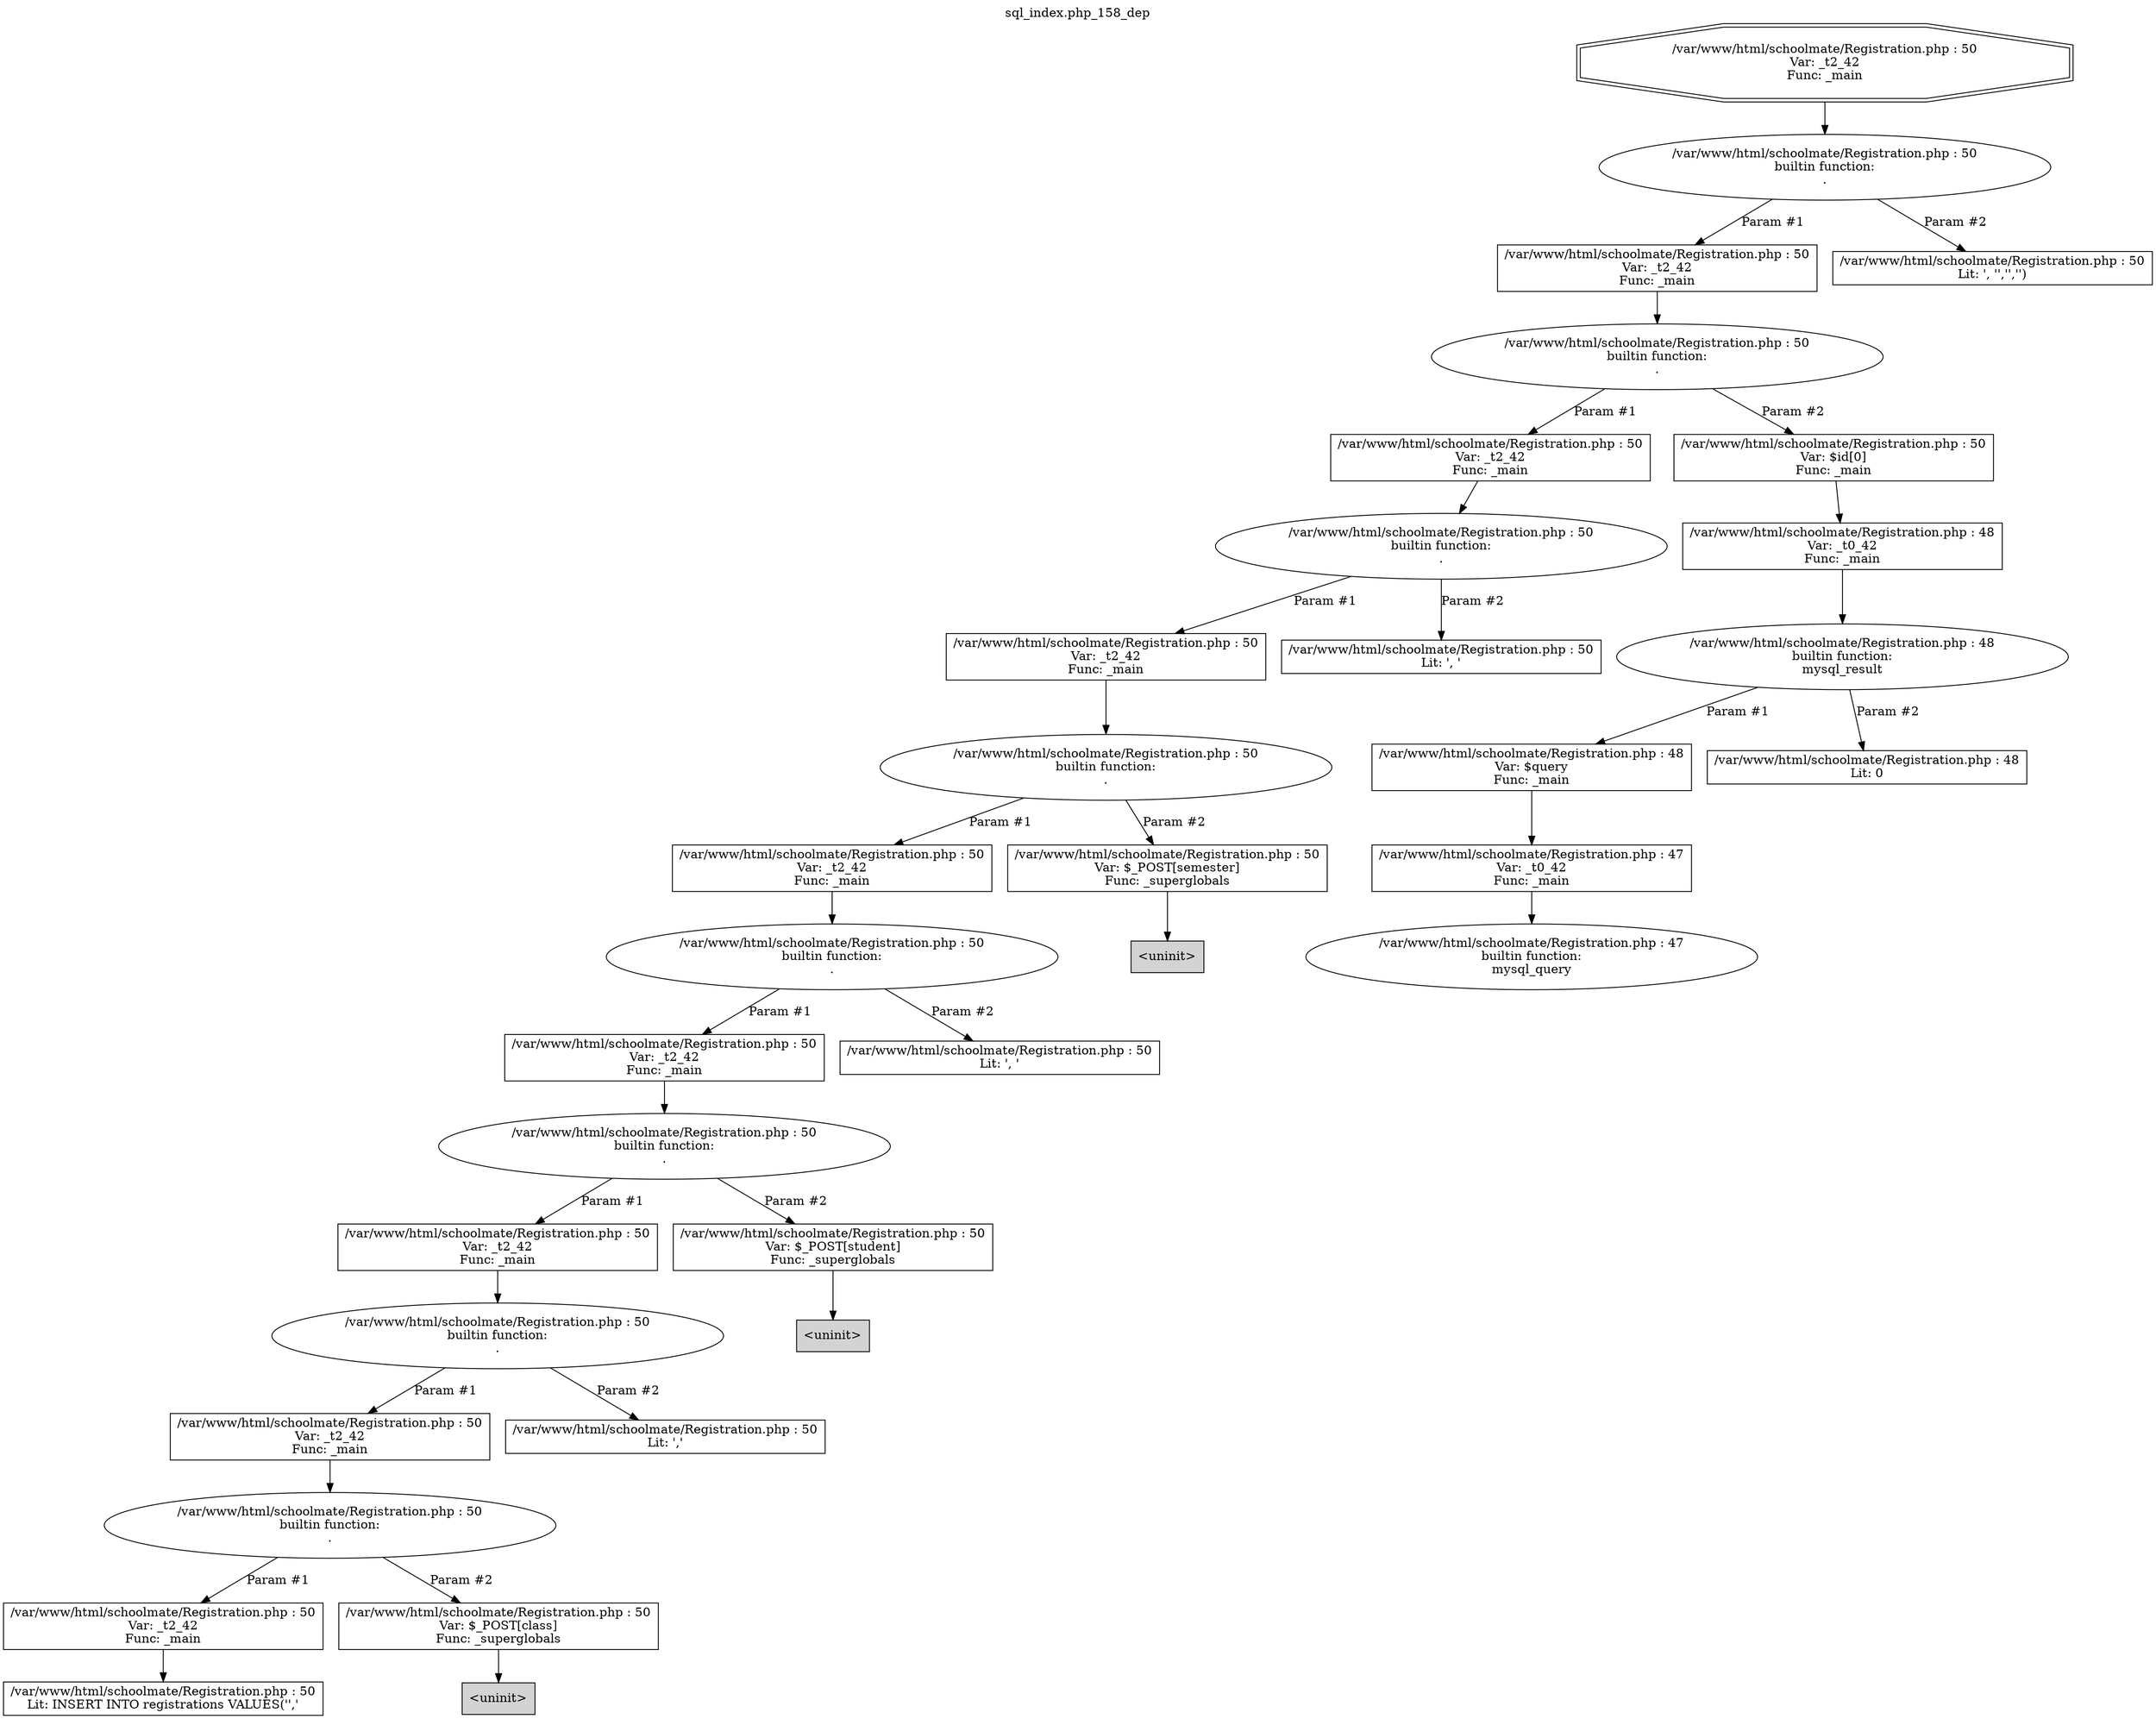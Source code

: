 digraph cfg {
  label="sql_index.php_158_dep";
  labelloc=t;
  n1 [shape=doubleoctagon, label="/var/www/html/schoolmate/Registration.php : 50\nVar: _t2_42\nFunc: _main\n"];
  n2 [shape=ellipse, label="/var/www/html/schoolmate/Registration.php : 50\nbuiltin function:\n.\n"];
  n3 [shape=box, label="/var/www/html/schoolmate/Registration.php : 50\nVar: _t2_42\nFunc: _main\n"];
  n4 [shape=ellipse, label="/var/www/html/schoolmate/Registration.php : 50\nbuiltin function:\n.\n"];
  n5 [shape=box, label="/var/www/html/schoolmate/Registration.php : 50\nVar: _t2_42\nFunc: _main\n"];
  n6 [shape=ellipse, label="/var/www/html/schoolmate/Registration.php : 50\nbuiltin function:\n.\n"];
  n7 [shape=box, label="/var/www/html/schoolmate/Registration.php : 50\nVar: _t2_42\nFunc: _main\n"];
  n8 [shape=ellipse, label="/var/www/html/schoolmate/Registration.php : 50\nbuiltin function:\n.\n"];
  n9 [shape=box, label="/var/www/html/schoolmate/Registration.php : 50\nVar: _t2_42\nFunc: _main\n"];
  n10 [shape=ellipse, label="/var/www/html/schoolmate/Registration.php : 50\nbuiltin function:\n.\n"];
  n11 [shape=box, label="/var/www/html/schoolmate/Registration.php : 50\nVar: _t2_42\nFunc: _main\n"];
  n12 [shape=ellipse, label="/var/www/html/schoolmate/Registration.php : 50\nbuiltin function:\n.\n"];
  n13 [shape=box, label="/var/www/html/schoolmate/Registration.php : 50\nVar: _t2_42\nFunc: _main\n"];
  n14 [shape=ellipse, label="/var/www/html/schoolmate/Registration.php : 50\nbuiltin function:\n.\n"];
  n15 [shape=box, label="/var/www/html/schoolmate/Registration.php : 50\nVar: _t2_42\nFunc: _main\n"];
  n16 [shape=ellipse, label="/var/www/html/schoolmate/Registration.php : 50\nbuiltin function:\n.\n"];
  n17 [shape=box, label="/var/www/html/schoolmate/Registration.php : 50\nVar: _t2_42\nFunc: _main\n"];
  n18 [shape=box, label="/var/www/html/schoolmate/Registration.php : 50\nLit: INSERT INTO registrations VALUES('','\n"];
  n19 [shape=box, label="/var/www/html/schoolmate/Registration.php : 50\nVar: $_POST[class]\nFunc: _superglobals\n"];
  n20 [shape=box, label="<uninit>",style=filled];
  n21 [shape=box, label="/var/www/html/schoolmate/Registration.php : 50\nLit: ','\n"];
  n22 [shape=box, label="/var/www/html/schoolmate/Registration.php : 50\nVar: $_POST[student]\nFunc: _superglobals\n"];
  n23 [shape=box, label="<uninit>",style=filled];
  n24 [shape=box, label="/var/www/html/schoolmate/Registration.php : 50\nLit: ', '\n"];
  n25 [shape=box, label="/var/www/html/schoolmate/Registration.php : 50\nVar: $_POST[semester]\nFunc: _superglobals\n"];
  n26 [shape=box, label="<uninit>",style=filled];
  n27 [shape=box, label="/var/www/html/schoolmate/Registration.php : 50\nLit: ', '\n"];
  n28 [shape=box, label="/var/www/html/schoolmate/Registration.php : 50\nVar: $id[0]\nFunc: _main\n"];
  n29 [shape=box, label="/var/www/html/schoolmate/Registration.php : 48\nVar: _t0_42\nFunc: _main\n"];
  n30 [shape=ellipse, label="/var/www/html/schoolmate/Registration.php : 48\nbuiltin function:\nmysql_result\n"];
  n31 [shape=box, label="/var/www/html/schoolmate/Registration.php : 48\nVar: $query\nFunc: _main\n"];
  n32 [shape=box, label="/var/www/html/schoolmate/Registration.php : 47\nVar: _t0_42\nFunc: _main\n"];
  n33 [shape=ellipse, label="/var/www/html/schoolmate/Registration.php : 47\nbuiltin function:\nmysql_query\n"];
  n34 [shape=box, label="/var/www/html/schoolmate/Registration.php : 48\nLit: 0\n"];
  n35 [shape=box, label="/var/www/html/schoolmate/Registration.php : 50\nLit: ', '','','')\n"];
  n1 -> n2;
  n3 -> n4;
  n5 -> n6;
  n7 -> n8;
  n9 -> n10;
  n11 -> n12;
  n13 -> n14;
  n15 -> n16;
  n17 -> n18;
  n16 -> n17[label="Param #1"];
  n16 -> n19[label="Param #2"];
  n19 -> n20;
  n14 -> n15[label="Param #1"];
  n14 -> n21[label="Param #2"];
  n12 -> n13[label="Param #1"];
  n12 -> n22[label="Param #2"];
  n22 -> n23;
  n10 -> n11[label="Param #1"];
  n10 -> n24[label="Param #2"];
  n8 -> n9[label="Param #1"];
  n8 -> n25[label="Param #2"];
  n25 -> n26;
  n6 -> n7[label="Param #1"];
  n6 -> n27[label="Param #2"];
  n4 -> n5[label="Param #1"];
  n4 -> n28[label="Param #2"];
  n29 -> n30;
  n32 -> n33;
  n31 -> n32;
  n30 -> n31[label="Param #1"];
  n30 -> n34[label="Param #2"];
  n28 -> n29;
  n2 -> n3[label="Param #1"];
  n2 -> n35[label="Param #2"];
}
